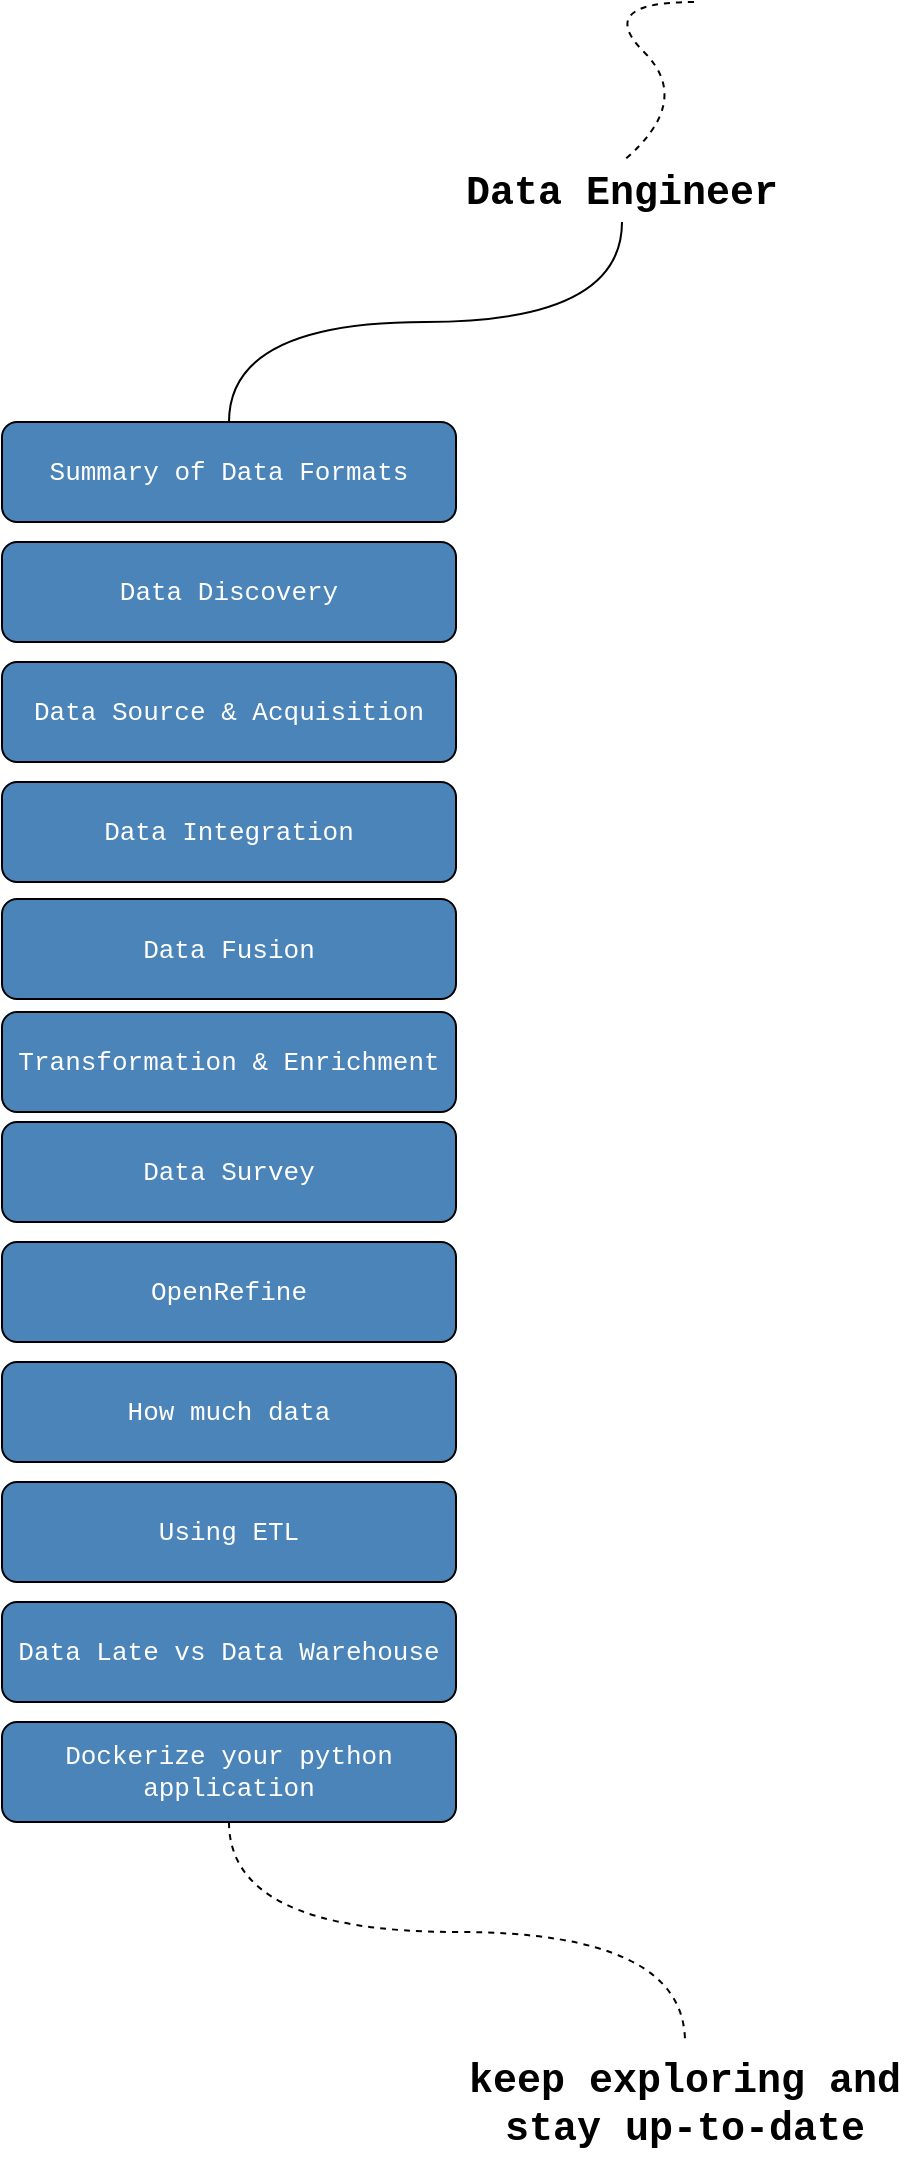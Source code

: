 <mxfile version="21.2.1" type="device">
  <diagram name="Page-1" id="Ib3WMkIlsCMuUOGe0F2E">
    <mxGraphModel dx="880" dy="547" grid="1" gridSize="10" guides="1" tooltips="1" connect="1" arrows="1" fold="1" page="1" pageScale="1" pageWidth="827" pageHeight="1169" math="0" shadow="0">
      <root>
        <mxCell id="0" />
        <mxCell id="1" parent="0" />
        <mxCell id="VXcvFGD30qsPXuZ6tYkM-15" style="edgeStyle=orthogonalEdgeStyle;orthogonalLoop=1;jettySize=auto;html=1;exitX=0.5;exitY=1;exitDx=0;exitDy=0;entryX=0.5;entryY=0;entryDx=0;entryDy=0;curved=1;endArrow=none;endFill=0;" edge="1" parent="1" source="VXcvFGD30qsPXuZ6tYkM-1" target="VXcvFGD30qsPXuZ6tYkM-3">
          <mxGeometry relative="1" as="geometry" />
        </mxCell>
        <mxCell id="VXcvFGD30qsPXuZ6tYkM-1" value="Data Engineer" style="text;html=1;strokeColor=none;fillColor=none;align=center;verticalAlign=middle;whiteSpace=wrap;rounded=0;fontStyle=1;fontFamily=Courier New;fontSize=20;" vertex="1" parent="1">
          <mxGeometry x="331" y="210" width="166" height="30" as="geometry" />
        </mxCell>
        <mxCell id="VXcvFGD30qsPXuZ6tYkM-2" value="" style="curved=1;endArrow=none;html=1;rounded=0;entryX=0.5;entryY=0;entryDx=0;entryDy=0;dashed=1;endFill=0;" edge="1" parent="1" target="VXcvFGD30qsPXuZ6tYkM-1">
          <mxGeometry width="50" height="50" relative="1" as="geometry">
            <mxPoint x="450" y="130" as="sourcePoint" />
            <mxPoint x="400" y="180" as="targetPoint" />
            <Array as="points">
              <mxPoint x="400" y="130" />
              <mxPoint x="450" y="180" />
            </Array>
          </mxGeometry>
        </mxCell>
        <mxCell id="VXcvFGD30qsPXuZ6tYkM-3" value="Summary of Data Formats" style="rounded=1;whiteSpace=wrap;html=1;fillColor=#4b84b9;fontColor=#ffffff;fontFamily=Courier New;fontSize=13;fontStyle=0" vertex="1" parent="1">
          <mxGeometry x="104" y="340" width="227" height="50" as="geometry" />
        </mxCell>
        <mxCell id="VXcvFGD30qsPXuZ6tYkM-4" value="Data Discovery" style="rounded=1;whiteSpace=wrap;html=1;fillColor=#4b84b9;fontColor=#ffffff;fontFamily=Courier New;fontSize=13;fontStyle=0" vertex="1" parent="1">
          <mxGeometry x="104" y="400" width="227" height="50" as="geometry" />
        </mxCell>
        <mxCell id="VXcvFGD30qsPXuZ6tYkM-5" value="Data Source &amp;amp; Acquisition" style="rounded=1;whiteSpace=wrap;html=1;fillColor=#4b84b9;fontColor=#ffffff;fontFamily=Courier New;fontSize=13;fontStyle=0" vertex="1" parent="1">
          <mxGeometry x="104" y="460" width="227" height="50" as="geometry" />
        </mxCell>
        <mxCell id="VXcvFGD30qsPXuZ6tYkM-6" value="Data Integration" style="rounded=1;whiteSpace=wrap;html=1;fillColor=#4b84b9;fontColor=#ffffff;fontFamily=Courier New;fontSize=13;fontStyle=0" vertex="1" parent="1">
          <mxGeometry x="104" y="520" width="227" height="50" as="geometry" />
        </mxCell>
        <mxCell id="VXcvFGD30qsPXuZ6tYkM-7" value="Data Fusion" style="rounded=1;whiteSpace=wrap;html=1;fillColor=#4b84b9;fontColor=#ffffff;fontFamily=Courier New;fontSize=13;fontStyle=0" vertex="1" parent="1">
          <mxGeometry x="104" y="578.5" width="227" height="50" as="geometry" />
        </mxCell>
        <mxCell id="VXcvFGD30qsPXuZ6tYkM-8" value="Transformation &amp;amp; Enrichment" style="rounded=1;whiteSpace=wrap;html=1;fillColor=#4b84b9;fontColor=#ffffff;fontFamily=Courier New;fontSize=13;fontStyle=0" vertex="1" parent="1">
          <mxGeometry x="104" y="635" width="227" height="50" as="geometry" />
        </mxCell>
        <mxCell id="VXcvFGD30qsPXuZ6tYkM-9" value="Data Survey" style="rounded=1;whiteSpace=wrap;html=1;fillColor=#4b84b9;fontColor=#ffffff;fontFamily=Courier New;fontSize=13;fontStyle=0" vertex="1" parent="1">
          <mxGeometry x="104" y="690" width="227" height="50" as="geometry" />
        </mxCell>
        <mxCell id="VXcvFGD30qsPXuZ6tYkM-10" value="OpenRefine" style="rounded=1;whiteSpace=wrap;html=1;fillColor=#4b84b9;fontColor=#ffffff;fontFamily=Courier New;fontSize=13;fontStyle=0" vertex="1" parent="1">
          <mxGeometry x="104" y="750" width="227" height="50" as="geometry" />
        </mxCell>
        <mxCell id="VXcvFGD30qsPXuZ6tYkM-11" value="How much data" style="rounded=1;whiteSpace=wrap;html=1;fillColor=#4b84b9;fontColor=#ffffff;fontFamily=Courier New;fontSize=13;fontStyle=0" vertex="1" parent="1">
          <mxGeometry x="104" y="810" width="227" height="50" as="geometry" />
        </mxCell>
        <mxCell id="VXcvFGD30qsPXuZ6tYkM-12" value="Using ETL" style="rounded=1;whiteSpace=wrap;html=1;fillColor=#4b84b9;fontColor=#ffffff;fontFamily=Courier New;fontSize=13;fontStyle=0" vertex="1" parent="1">
          <mxGeometry x="104" y="870" width="227" height="50" as="geometry" />
        </mxCell>
        <mxCell id="VXcvFGD30qsPXuZ6tYkM-13" value="Data Late vs Data Warehouse" style="rounded=1;whiteSpace=wrap;html=1;fillColor=#4b84b9;fontColor=#ffffff;fontFamily=Courier New;fontSize=13;fontStyle=0" vertex="1" parent="1">
          <mxGeometry x="104" y="930" width="227" height="50" as="geometry" />
        </mxCell>
        <mxCell id="VXcvFGD30qsPXuZ6tYkM-17" style="edgeStyle=orthogonalEdgeStyle;orthogonalLoop=1;jettySize=auto;html=1;exitX=0.5;exitY=1;exitDx=0;exitDy=0;curved=1;endArrow=none;endFill=0;dashed=1;" edge="1" parent="1" source="VXcvFGD30qsPXuZ6tYkM-14" target="VXcvFGD30qsPXuZ6tYkM-16">
          <mxGeometry relative="1" as="geometry" />
        </mxCell>
        <mxCell id="VXcvFGD30qsPXuZ6tYkM-14" value="Dockerize your python application" style="rounded=1;whiteSpace=wrap;html=1;fillColor=#4b84b9;fontColor=#ffffff;fontFamily=Courier New;fontSize=13;fontStyle=0" vertex="1" parent="1">
          <mxGeometry x="104" y="990" width="227" height="50" as="geometry" />
        </mxCell>
        <mxCell id="VXcvFGD30qsPXuZ6tYkM-16" value="keep exploring and stay up-to-date" style="text;html=1;strokeColor=none;fillColor=none;align=center;verticalAlign=middle;whiteSpace=wrap;rounded=0;fontStyle=1;fontFamily=Courier New;fontSize=20;" vertex="1" parent="1">
          <mxGeometry x="331" y="1150" width="229" height="61" as="geometry" />
        </mxCell>
      </root>
    </mxGraphModel>
  </diagram>
</mxfile>
